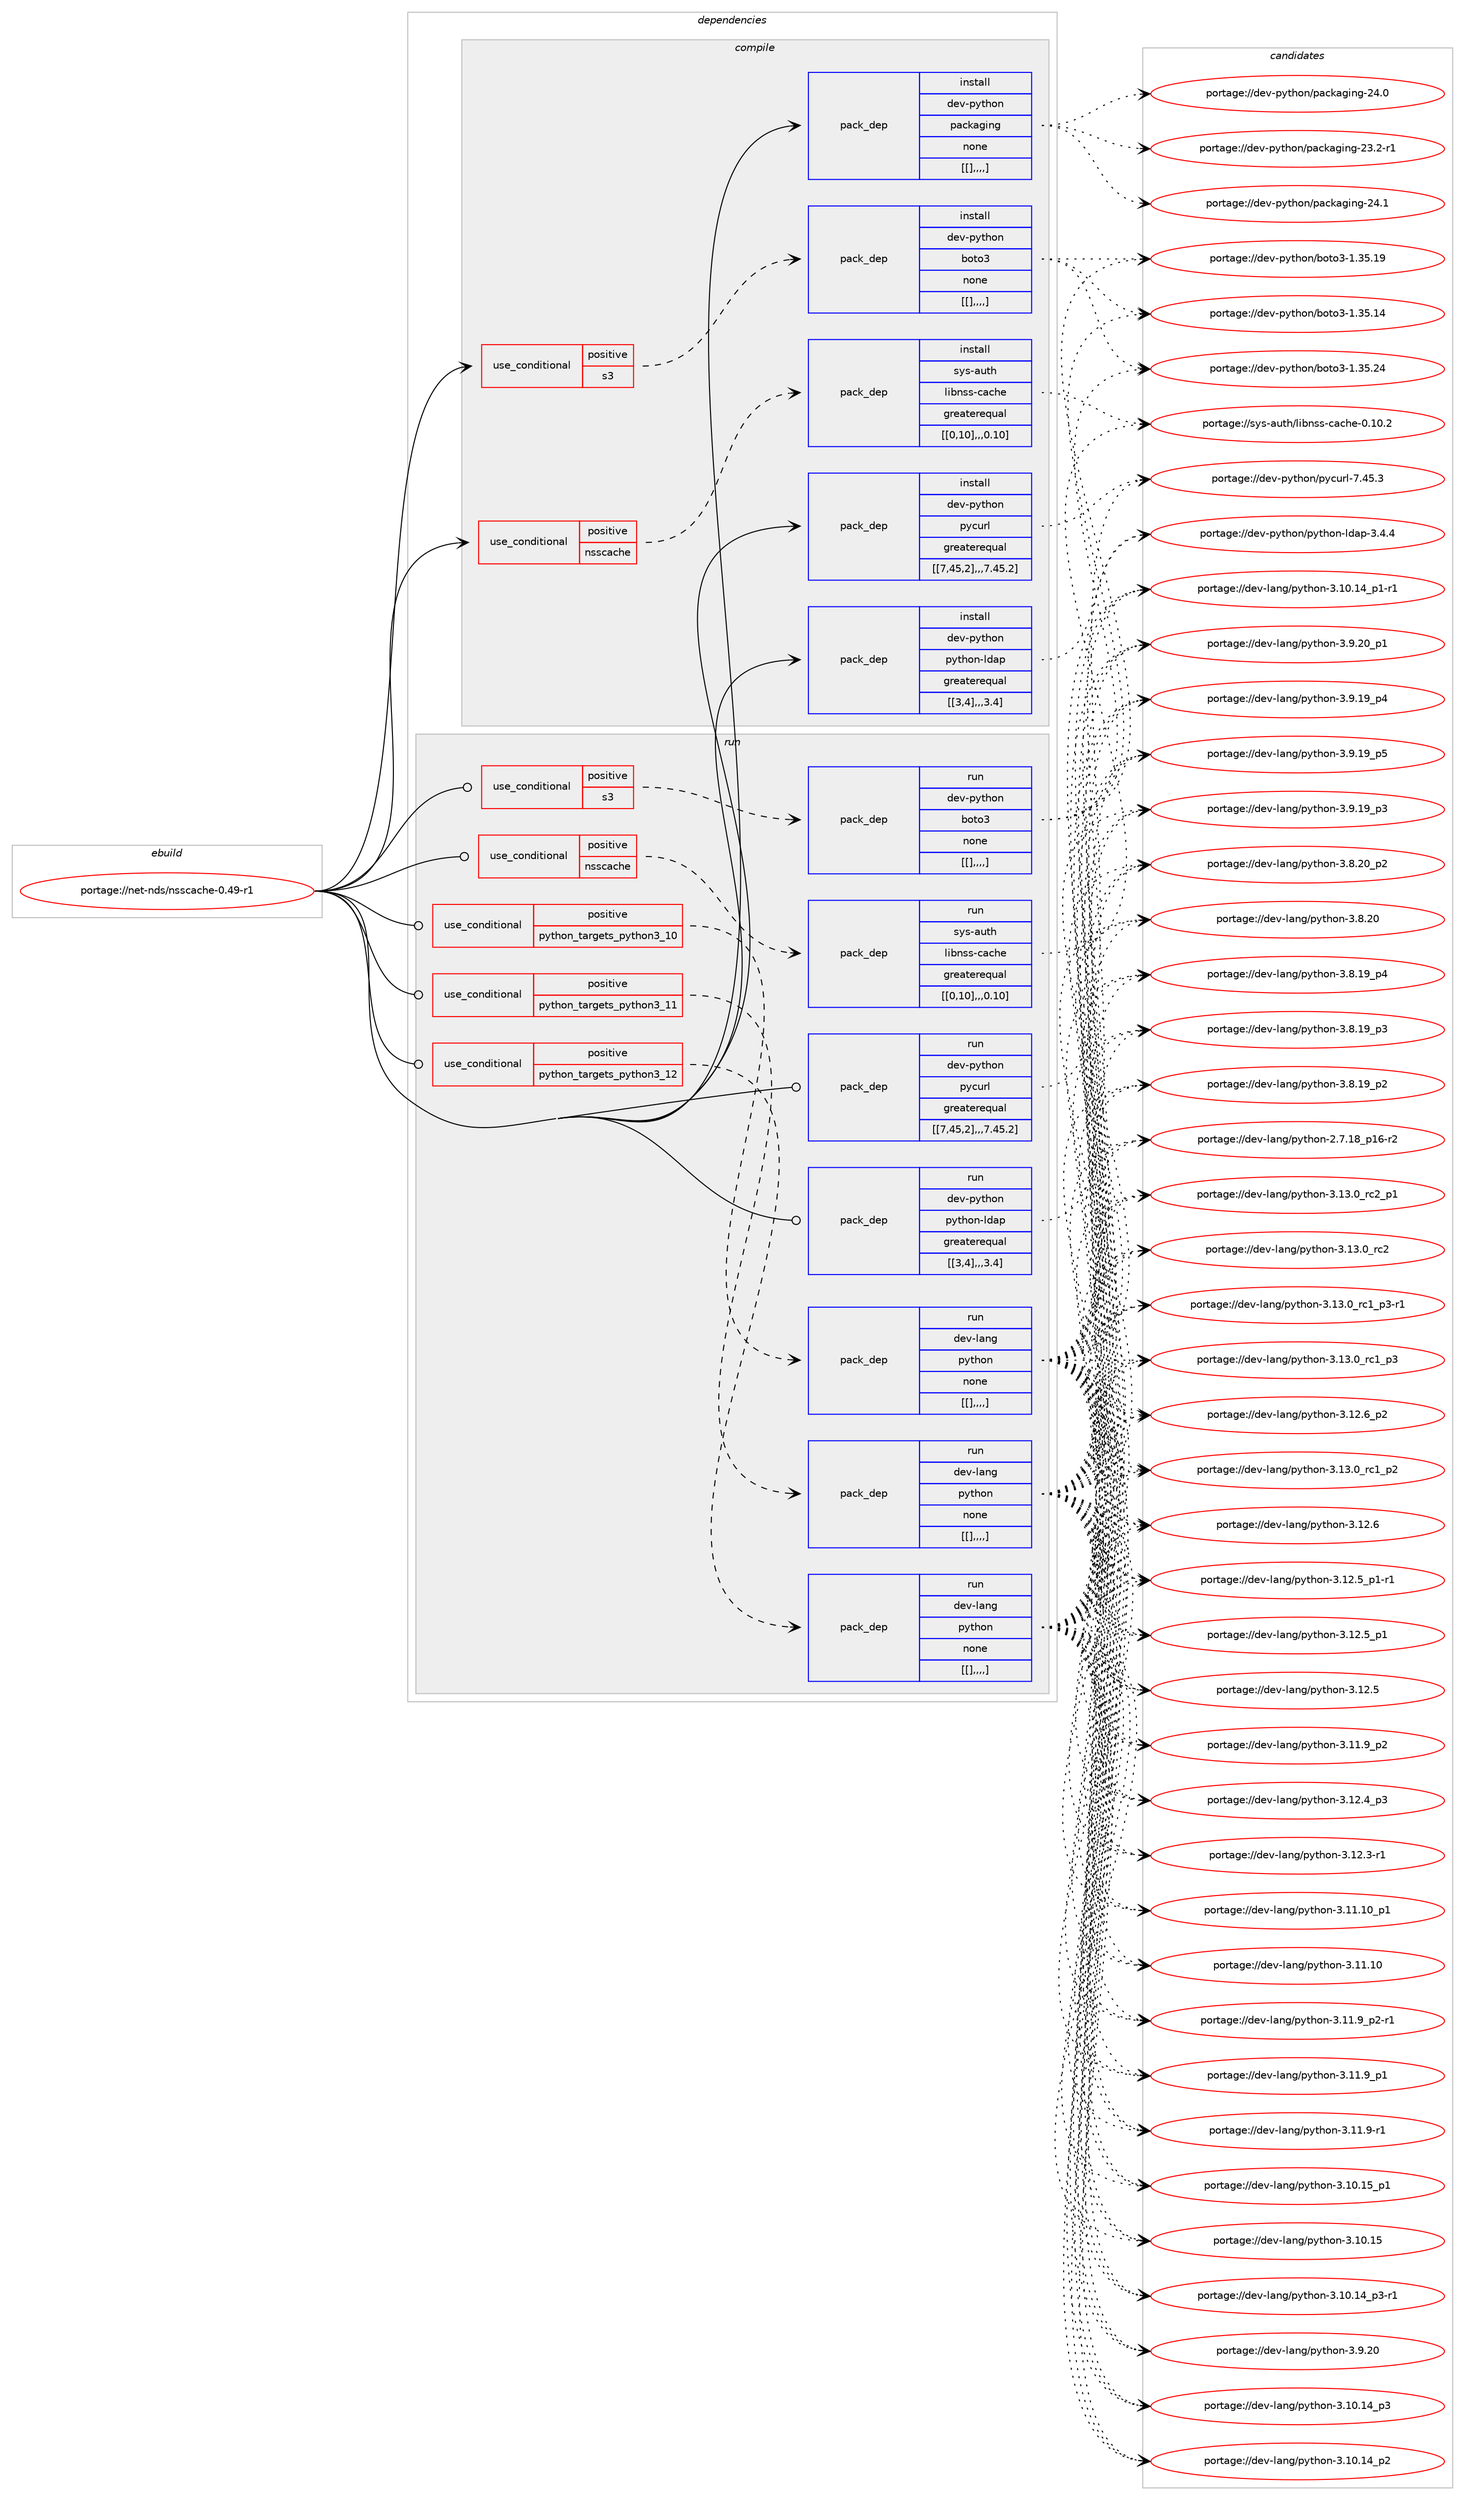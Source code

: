 digraph prolog {

# *************
# Graph options
# *************

newrank=true;
concentrate=true;
compound=true;
graph [rankdir=LR,fontname=Helvetica,fontsize=10,ranksep=1.5];#, ranksep=2.5, nodesep=0.2];
edge  [arrowhead=vee];
node  [fontname=Helvetica,fontsize=10];

# **********
# The ebuild
# **********

subgraph cluster_leftcol {
color=gray;
label=<<i>ebuild</i>>;
id [label="portage://net-nds/nsscache-0.49-r1", color=red, width=4, href="../net-nds/nsscache-0.49-r1.svg"];
}

# ****************
# The dependencies
# ****************

subgraph cluster_midcol {
color=gray;
label=<<i>dependencies</i>>;
subgraph cluster_compile {
fillcolor="#eeeeee";
style=filled;
label=<<i>compile</i>>;
subgraph cond103260 {
dependency388494 [label=<<TABLE BORDER="0" CELLBORDER="1" CELLSPACING="0" CELLPADDING="4"><TR><TD ROWSPAN="3" CELLPADDING="10">use_conditional</TD></TR><TR><TD>positive</TD></TR><TR><TD>nsscache</TD></TR></TABLE>>, shape=none, color=red];
subgraph pack282453 {
dependency388495 [label=<<TABLE BORDER="0" CELLBORDER="1" CELLSPACING="0" CELLPADDING="4" WIDTH="220"><TR><TD ROWSPAN="6" CELLPADDING="30">pack_dep</TD></TR><TR><TD WIDTH="110">install</TD></TR><TR><TD>sys-auth</TD></TR><TR><TD>libnss-cache</TD></TR><TR><TD>greaterequal</TD></TR><TR><TD>[[0,10],,,0.10]</TD></TR></TABLE>>, shape=none, color=blue];
}
dependency388494:e -> dependency388495:w [weight=20,style="dashed",arrowhead="vee"];
}
id:e -> dependency388494:w [weight=20,style="solid",arrowhead="vee"];
subgraph cond103261 {
dependency388496 [label=<<TABLE BORDER="0" CELLBORDER="1" CELLSPACING="0" CELLPADDING="4"><TR><TD ROWSPAN="3" CELLPADDING="10">use_conditional</TD></TR><TR><TD>positive</TD></TR><TR><TD>s3</TD></TR></TABLE>>, shape=none, color=red];
subgraph pack282454 {
dependency388497 [label=<<TABLE BORDER="0" CELLBORDER="1" CELLSPACING="0" CELLPADDING="4" WIDTH="220"><TR><TD ROWSPAN="6" CELLPADDING="30">pack_dep</TD></TR><TR><TD WIDTH="110">install</TD></TR><TR><TD>dev-python</TD></TR><TR><TD>boto3</TD></TR><TR><TD>none</TD></TR><TR><TD>[[],,,,]</TD></TR></TABLE>>, shape=none, color=blue];
}
dependency388496:e -> dependency388497:w [weight=20,style="dashed",arrowhead="vee"];
}
id:e -> dependency388496:w [weight=20,style="solid",arrowhead="vee"];
subgraph pack282455 {
dependency388498 [label=<<TABLE BORDER="0" CELLBORDER="1" CELLSPACING="0" CELLPADDING="4" WIDTH="220"><TR><TD ROWSPAN="6" CELLPADDING="30">pack_dep</TD></TR><TR><TD WIDTH="110">install</TD></TR><TR><TD>dev-python</TD></TR><TR><TD>packaging</TD></TR><TR><TD>none</TD></TR><TR><TD>[[],,,,]</TD></TR></TABLE>>, shape=none, color=blue];
}
id:e -> dependency388498:w [weight=20,style="solid",arrowhead="vee"];
subgraph pack282456 {
dependency388499 [label=<<TABLE BORDER="0" CELLBORDER="1" CELLSPACING="0" CELLPADDING="4" WIDTH="220"><TR><TD ROWSPAN="6" CELLPADDING="30">pack_dep</TD></TR><TR><TD WIDTH="110">install</TD></TR><TR><TD>dev-python</TD></TR><TR><TD>pycurl</TD></TR><TR><TD>greaterequal</TD></TR><TR><TD>[[7,45,2],,,7.45.2]</TD></TR></TABLE>>, shape=none, color=blue];
}
id:e -> dependency388499:w [weight=20,style="solid",arrowhead="vee"];
subgraph pack282457 {
dependency388500 [label=<<TABLE BORDER="0" CELLBORDER="1" CELLSPACING="0" CELLPADDING="4" WIDTH="220"><TR><TD ROWSPAN="6" CELLPADDING="30">pack_dep</TD></TR><TR><TD WIDTH="110">install</TD></TR><TR><TD>dev-python</TD></TR><TR><TD>python-ldap</TD></TR><TR><TD>greaterequal</TD></TR><TR><TD>[[3,4],,,3.4]</TD></TR></TABLE>>, shape=none, color=blue];
}
id:e -> dependency388500:w [weight=20,style="solid",arrowhead="vee"];
}
subgraph cluster_compileandrun {
fillcolor="#eeeeee";
style=filled;
label=<<i>compile and run</i>>;
}
subgraph cluster_run {
fillcolor="#eeeeee";
style=filled;
label=<<i>run</i>>;
subgraph cond103262 {
dependency388501 [label=<<TABLE BORDER="0" CELLBORDER="1" CELLSPACING="0" CELLPADDING="4"><TR><TD ROWSPAN="3" CELLPADDING="10">use_conditional</TD></TR><TR><TD>positive</TD></TR><TR><TD>nsscache</TD></TR></TABLE>>, shape=none, color=red];
subgraph pack282458 {
dependency388502 [label=<<TABLE BORDER="0" CELLBORDER="1" CELLSPACING="0" CELLPADDING="4" WIDTH="220"><TR><TD ROWSPAN="6" CELLPADDING="30">pack_dep</TD></TR><TR><TD WIDTH="110">run</TD></TR><TR><TD>sys-auth</TD></TR><TR><TD>libnss-cache</TD></TR><TR><TD>greaterequal</TD></TR><TR><TD>[[0,10],,,0.10]</TD></TR></TABLE>>, shape=none, color=blue];
}
dependency388501:e -> dependency388502:w [weight=20,style="dashed",arrowhead="vee"];
}
id:e -> dependency388501:w [weight=20,style="solid",arrowhead="odot"];
subgraph cond103263 {
dependency388503 [label=<<TABLE BORDER="0" CELLBORDER="1" CELLSPACING="0" CELLPADDING="4"><TR><TD ROWSPAN="3" CELLPADDING="10">use_conditional</TD></TR><TR><TD>positive</TD></TR><TR><TD>python_targets_python3_10</TD></TR></TABLE>>, shape=none, color=red];
subgraph pack282459 {
dependency388504 [label=<<TABLE BORDER="0" CELLBORDER="1" CELLSPACING="0" CELLPADDING="4" WIDTH="220"><TR><TD ROWSPAN="6" CELLPADDING="30">pack_dep</TD></TR><TR><TD WIDTH="110">run</TD></TR><TR><TD>dev-lang</TD></TR><TR><TD>python</TD></TR><TR><TD>none</TD></TR><TR><TD>[[],,,,]</TD></TR></TABLE>>, shape=none, color=blue];
}
dependency388503:e -> dependency388504:w [weight=20,style="dashed",arrowhead="vee"];
}
id:e -> dependency388503:w [weight=20,style="solid",arrowhead="odot"];
subgraph cond103264 {
dependency388505 [label=<<TABLE BORDER="0" CELLBORDER="1" CELLSPACING="0" CELLPADDING="4"><TR><TD ROWSPAN="3" CELLPADDING="10">use_conditional</TD></TR><TR><TD>positive</TD></TR><TR><TD>python_targets_python3_11</TD></TR></TABLE>>, shape=none, color=red];
subgraph pack282460 {
dependency388506 [label=<<TABLE BORDER="0" CELLBORDER="1" CELLSPACING="0" CELLPADDING="4" WIDTH="220"><TR><TD ROWSPAN="6" CELLPADDING="30">pack_dep</TD></TR><TR><TD WIDTH="110">run</TD></TR><TR><TD>dev-lang</TD></TR><TR><TD>python</TD></TR><TR><TD>none</TD></TR><TR><TD>[[],,,,]</TD></TR></TABLE>>, shape=none, color=blue];
}
dependency388505:e -> dependency388506:w [weight=20,style="dashed",arrowhead="vee"];
}
id:e -> dependency388505:w [weight=20,style="solid",arrowhead="odot"];
subgraph cond103265 {
dependency388507 [label=<<TABLE BORDER="0" CELLBORDER="1" CELLSPACING="0" CELLPADDING="4"><TR><TD ROWSPAN="3" CELLPADDING="10">use_conditional</TD></TR><TR><TD>positive</TD></TR><TR><TD>python_targets_python3_12</TD></TR></TABLE>>, shape=none, color=red];
subgraph pack282461 {
dependency388508 [label=<<TABLE BORDER="0" CELLBORDER="1" CELLSPACING="0" CELLPADDING="4" WIDTH="220"><TR><TD ROWSPAN="6" CELLPADDING="30">pack_dep</TD></TR><TR><TD WIDTH="110">run</TD></TR><TR><TD>dev-lang</TD></TR><TR><TD>python</TD></TR><TR><TD>none</TD></TR><TR><TD>[[],,,,]</TD></TR></TABLE>>, shape=none, color=blue];
}
dependency388507:e -> dependency388508:w [weight=20,style="dashed",arrowhead="vee"];
}
id:e -> dependency388507:w [weight=20,style="solid",arrowhead="odot"];
subgraph cond103266 {
dependency388509 [label=<<TABLE BORDER="0" CELLBORDER="1" CELLSPACING="0" CELLPADDING="4"><TR><TD ROWSPAN="3" CELLPADDING="10">use_conditional</TD></TR><TR><TD>positive</TD></TR><TR><TD>s3</TD></TR></TABLE>>, shape=none, color=red];
subgraph pack282462 {
dependency388510 [label=<<TABLE BORDER="0" CELLBORDER="1" CELLSPACING="0" CELLPADDING="4" WIDTH="220"><TR><TD ROWSPAN="6" CELLPADDING="30">pack_dep</TD></TR><TR><TD WIDTH="110">run</TD></TR><TR><TD>dev-python</TD></TR><TR><TD>boto3</TD></TR><TR><TD>none</TD></TR><TR><TD>[[],,,,]</TD></TR></TABLE>>, shape=none, color=blue];
}
dependency388509:e -> dependency388510:w [weight=20,style="dashed",arrowhead="vee"];
}
id:e -> dependency388509:w [weight=20,style="solid",arrowhead="odot"];
subgraph pack282463 {
dependency388511 [label=<<TABLE BORDER="0" CELLBORDER="1" CELLSPACING="0" CELLPADDING="4" WIDTH="220"><TR><TD ROWSPAN="6" CELLPADDING="30">pack_dep</TD></TR><TR><TD WIDTH="110">run</TD></TR><TR><TD>dev-python</TD></TR><TR><TD>pycurl</TD></TR><TR><TD>greaterequal</TD></TR><TR><TD>[[7,45,2],,,7.45.2]</TD></TR></TABLE>>, shape=none, color=blue];
}
id:e -> dependency388511:w [weight=20,style="solid",arrowhead="odot"];
subgraph pack282464 {
dependency388512 [label=<<TABLE BORDER="0" CELLBORDER="1" CELLSPACING="0" CELLPADDING="4" WIDTH="220"><TR><TD ROWSPAN="6" CELLPADDING="30">pack_dep</TD></TR><TR><TD WIDTH="110">run</TD></TR><TR><TD>dev-python</TD></TR><TR><TD>python-ldap</TD></TR><TR><TD>greaterequal</TD></TR><TR><TD>[[3,4],,,3.4]</TD></TR></TABLE>>, shape=none, color=blue];
}
id:e -> dependency388512:w [weight=20,style="solid",arrowhead="odot"];
}
}

# **************
# The candidates
# **************

subgraph cluster_choices {
rank=same;
color=gray;
label=<<i>candidates</i>>;

subgraph choice282453 {
color=black;
nodesep=1;
choice115121115459711711610447108105981101151154599979910410145484649484650 [label="portage://sys-auth/libnss-cache-0.10.2", color=red, width=4,href="../sys-auth/libnss-cache-0.10.2.svg"];
dependency388495:e -> choice115121115459711711610447108105981101151154599979910410145484649484650:w [style=dotted,weight="100"];
}
subgraph choice282454 {
color=black;
nodesep=1;
choice100101118451121211161041111104798111116111514549465153465052 [label="portage://dev-python/boto3-1.35.24", color=red, width=4,href="../dev-python/boto3-1.35.24.svg"];
choice100101118451121211161041111104798111116111514549465153464957 [label="portage://dev-python/boto3-1.35.19", color=red, width=4,href="../dev-python/boto3-1.35.19.svg"];
choice100101118451121211161041111104798111116111514549465153464952 [label="portage://dev-python/boto3-1.35.14", color=red, width=4,href="../dev-python/boto3-1.35.14.svg"];
dependency388497:e -> choice100101118451121211161041111104798111116111514549465153465052:w [style=dotted,weight="100"];
dependency388497:e -> choice100101118451121211161041111104798111116111514549465153464957:w [style=dotted,weight="100"];
dependency388497:e -> choice100101118451121211161041111104798111116111514549465153464952:w [style=dotted,weight="100"];
}
subgraph choice282455 {
color=black;
nodesep=1;
choice10010111845112121116104111110471129799107971031051101034550524649 [label="portage://dev-python/packaging-24.1", color=red, width=4,href="../dev-python/packaging-24.1.svg"];
choice10010111845112121116104111110471129799107971031051101034550524648 [label="portage://dev-python/packaging-24.0", color=red, width=4,href="../dev-python/packaging-24.0.svg"];
choice100101118451121211161041111104711297991079710310511010345505146504511449 [label="portage://dev-python/packaging-23.2-r1", color=red, width=4,href="../dev-python/packaging-23.2-r1.svg"];
dependency388498:e -> choice10010111845112121116104111110471129799107971031051101034550524649:w [style=dotted,weight="100"];
dependency388498:e -> choice10010111845112121116104111110471129799107971031051101034550524648:w [style=dotted,weight="100"];
dependency388498:e -> choice100101118451121211161041111104711297991079710310511010345505146504511449:w [style=dotted,weight="100"];
}
subgraph choice282456 {
color=black;
nodesep=1;
choice10010111845112121116104111110471121219911711410845554652534651 [label="portage://dev-python/pycurl-7.45.3", color=red, width=4,href="../dev-python/pycurl-7.45.3.svg"];
dependency388499:e -> choice10010111845112121116104111110471121219911711410845554652534651:w [style=dotted,weight="100"];
}
subgraph choice282457 {
color=black;
nodesep=1;
choice10010111845112121116104111110471121211161041111104510810097112455146524652 [label="portage://dev-python/python-ldap-3.4.4", color=red, width=4,href="../dev-python/python-ldap-3.4.4.svg"];
dependency388500:e -> choice10010111845112121116104111110471121211161041111104510810097112455146524652:w [style=dotted,weight="100"];
}
subgraph choice282458 {
color=black;
nodesep=1;
choice115121115459711711610447108105981101151154599979910410145484649484650 [label="portage://sys-auth/libnss-cache-0.10.2", color=red, width=4,href="../sys-auth/libnss-cache-0.10.2.svg"];
dependency388502:e -> choice115121115459711711610447108105981101151154599979910410145484649484650:w [style=dotted,weight="100"];
}
subgraph choice282459 {
color=black;
nodesep=1;
choice100101118451089711010347112121116104111110455146495146489511499509511249 [label="portage://dev-lang/python-3.13.0_rc2_p1", color=red, width=4,href="../dev-lang/python-3.13.0_rc2_p1.svg"];
choice10010111845108971101034711212111610411111045514649514648951149950 [label="portage://dev-lang/python-3.13.0_rc2", color=red, width=4,href="../dev-lang/python-3.13.0_rc2.svg"];
choice1001011184510897110103471121211161041111104551464951464895114994995112514511449 [label="portage://dev-lang/python-3.13.0_rc1_p3-r1", color=red, width=4,href="../dev-lang/python-3.13.0_rc1_p3-r1.svg"];
choice100101118451089711010347112121116104111110455146495146489511499499511251 [label="portage://dev-lang/python-3.13.0_rc1_p3", color=red, width=4,href="../dev-lang/python-3.13.0_rc1_p3.svg"];
choice100101118451089711010347112121116104111110455146495146489511499499511250 [label="portage://dev-lang/python-3.13.0_rc1_p2", color=red, width=4,href="../dev-lang/python-3.13.0_rc1_p2.svg"];
choice100101118451089711010347112121116104111110455146495046549511250 [label="portage://dev-lang/python-3.12.6_p2", color=red, width=4,href="../dev-lang/python-3.12.6_p2.svg"];
choice10010111845108971101034711212111610411111045514649504654 [label="portage://dev-lang/python-3.12.6", color=red, width=4,href="../dev-lang/python-3.12.6.svg"];
choice1001011184510897110103471121211161041111104551464950465395112494511449 [label="portage://dev-lang/python-3.12.5_p1-r1", color=red, width=4,href="../dev-lang/python-3.12.5_p1-r1.svg"];
choice100101118451089711010347112121116104111110455146495046539511249 [label="portage://dev-lang/python-3.12.5_p1", color=red, width=4,href="../dev-lang/python-3.12.5_p1.svg"];
choice10010111845108971101034711212111610411111045514649504653 [label="portage://dev-lang/python-3.12.5", color=red, width=4,href="../dev-lang/python-3.12.5.svg"];
choice100101118451089711010347112121116104111110455146495046529511251 [label="portage://dev-lang/python-3.12.4_p3", color=red, width=4,href="../dev-lang/python-3.12.4_p3.svg"];
choice100101118451089711010347112121116104111110455146495046514511449 [label="portage://dev-lang/python-3.12.3-r1", color=red, width=4,href="../dev-lang/python-3.12.3-r1.svg"];
choice10010111845108971101034711212111610411111045514649494649489511249 [label="portage://dev-lang/python-3.11.10_p1", color=red, width=4,href="../dev-lang/python-3.11.10_p1.svg"];
choice1001011184510897110103471121211161041111104551464949464948 [label="portage://dev-lang/python-3.11.10", color=red, width=4,href="../dev-lang/python-3.11.10.svg"];
choice1001011184510897110103471121211161041111104551464949465795112504511449 [label="portage://dev-lang/python-3.11.9_p2-r1", color=red, width=4,href="../dev-lang/python-3.11.9_p2-r1.svg"];
choice100101118451089711010347112121116104111110455146494946579511250 [label="portage://dev-lang/python-3.11.9_p2", color=red, width=4,href="../dev-lang/python-3.11.9_p2.svg"];
choice100101118451089711010347112121116104111110455146494946579511249 [label="portage://dev-lang/python-3.11.9_p1", color=red, width=4,href="../dev-lang/python-3.11.9_p1.svg"];
choice100101118451089711010347112121116104111110455146494946574511449 [label="portage://dev-lang/python-3.11.9-r1", color=red, width=4,href="../dev-lang/python-3.11.9-r1.svg"];
choice10010111845108971101034711212111610411111045514649484649539511249 [label="portage://dev-lang/python-3.10.15_p1", color=red, width=4,href="../dev-lang/python-3.10.15_p1.svg"];
choice1001011184510897110103471121211161041111104551464948464953 [label="portage://dev-lang/python-3.10.15", color=red, width=4,href="../dev-lang/python-3.10.15.svg"];
choice100101118451089711010347112121116104111110455146494846495295112514511449 [label="portage://dev-lang/python-3.10.14_p3-r1", color=red, width=4,href="../dev-lang/python-3.10.14_p3-r1.svg"];
choice10010111845108971101034711212111610411111045514649484649529511251 [label="portage://dev-lang/python-3.10.14_p3", color=red, width=4,href="../dev-lang/python-3.10.14_p3.svg"];
choice10010111845108971101034711212111610411111045514649484649529511250 [label="portage://dev-lang/python-3.10.14_p2", color=red, width=4,href="../dev-lang/python-3.10.14_p2.svg"];
choice100101118451089711010347112121116104111110455146494846495295112494511449 [label="portage://dev-lang/python-3.10.14_p1-r1", color=red, width=4,href="../dev-lang/python-3.10.14_p1-r1.svg"];
choice100101118451089711010347112121116104111110455146574650489511249 [label="portage://dev-lang/python-3.9.20_p1", color=red, width=4,href="../dev-lang/python-3.9.20_p1.svg"];
choice10010111845108971101034711212111610411111045514657465048 [label="portage://dev-lang/python-3.9.20", color=red, width=4,href="../dev-lang/python-3.9.20.svg"];
choice100101118451089711010347112121116104111110455146574649579511253 [label="portage://dev-lang/python-3.9.19_p5", color=red, width=4,href="../dev-lang/python-3.9.19_p5.svg"];
choice100101118451089711010347112121116104111110455146574649579511252 [label="portage://dev-lang/python-3.9.19_p4", color=red, width=4,href="../dev-lang/python-3.9.19_p4.svg"];
choice100101118451089711010347112121116104111110455146574649579511251 [label="portage://dev-lang/python-3.9.19_p3", color=red, width=4,href="../dev-lang/python-3.9.19_p3.svg"];
choice100101118451089711010347112121116104111110455146564650489511250 [label="portage://dev-lang/python-3.8.20_p2", color=red, width=4,href="../dev-lang/python-3.8.20_p2.svg"];
choice10010111845108971101034711212111610411111045514656465048 [label="portage://dev-lang/python-3.8.20", color=red, width=4,href="../dev-lang/python-3.8.20.svg"];
choice100101118451089711010347112121116104111110455146564649579511252 [label="portage://dev-lang/python-3.8.19_p4", color=red, width=4,href="../dev-lang/python-3.8.19_p4.svg"];
choice100101118451089711010347112121116104111110455146564649579511251 [label="portage://dev-lang/python-3.8.19_p3", color=red, width=4,href="../dev-lang/python-3.8.19_p3.svg"];
choice100101118451089711010347112121116104111110455146564649579511250 [label="portage://dev-lang/python-3.8.19_p2", color=red, width=4,href="../dev-lang/python-3.8.19_p2.svg"];
choice100101118451089711010347112121116104111110455046554649569511249544511450 [label="portage://dev-lang/python-2.7.18_p16-r2", color=red, width=4,href="../dev-lang/python-2.7.18_p16-r2.svg"];
dependency388504:e -> choice100101118451089711010347112121116104111110455146495146489511499509511249:w [style=dotted,weight="100"];
dependency388504:e -> choice10010111845108971101034711212111610411111045514649514648951149950:w [style=dotted,weight="100"];
dependency388504:e -> choice1001011184510897110103471121211161041111104551464951464895114994995112514511449:w [style=dotted,weight="100"];
dependency388504:e -> choice100101118451089711010347112121116104111110455146495146489511499499511251:w [style=dotted,weight="100"];
dependency388504:e -> choice100101118451089711010347112121116104111110455146495146489511499499511250:w [style=dotted,weight="100"];
dependency388504:e -> choice100101118451089711010347112121116104111110455146495046549511250:w [style=dotted,weight="100"];
dependency388504:e -> choice10010111845108971101034711212111610411111045514649504654:w [style=dotted,weight="100"];
dependency388504:e -> choice1001011184510897110103471121211161041111104551464950465395112494511449:w [style=dotted,weight="100"];
dependency388504:e -> choice100101118451089711010347112121116104111110455146495046539511249:w [style=dotted,weight="100"];
dependency388504:e -> choice10010111845108971101034711212111610411111045514649504653:w [style=dotted,weight="100"];
dependency388504:e -> choice100101118451089711010347112121116104111110455146495046529511251:w [style=dotted,weight="100"];
dependency388504:e -> choice100101118451089711010347112121116104111110455146495046514511449:w [style=dotted,weight="100"];
dependency388504:e -> choice10010111845108971101034711212111610411111045514649494649489511249:w [style=dotted,weight="100"];
dependency388504:e -> choice1001011184510897110103471121211161041111104551464949464948:w [style=dotted,weight="100"];
dependency388504:e -> choice1001011184510897110103471121211161041111104551464949465795112504511449:w [style=dotted,weight="100"];
dependency388504:e -> choice100101118451089711010347112121116104111110455146494946579511250:w [style=dotted,weight="100"];
dependency388504:e -> choice100101118451089711010347112121116104111110455146494946579511249:w [style=dotted,weight="100"];
dependency388504:e -> choice100101118451089711010347112121116104111110455146494946574511449:w [style=dotted,weight="100"];
dependency388504:e -> choice10010111845108971101034711212111610411111045514649484649539511249:w [style=dotted,weight="100"];
dependency388504:e -> choice1001011184510897110103471121211161041111104551464948464953:w [style=dotted,weight="100"];
dependency388504:e -> choice100101118451089711010347112121116104111110455146494846495295112514511449:w [style=dotted,weight="100"];
dependency388504:e -> choice10010111845108971101034711212111610411111045514649484649529511251:w [style=dotted,weight="100"];
dependency388504:e -> choice10010111845108971101034711212111610411111045514649484649529511250:w [style=dotted,weight="100"];
dependency388504:e -> choice100101118451089711010347112121116104111110455146494846495295112494511449:w [style=dotted,weight="100"];
dependency388504:e -> choice100101118451089711010347112121116104111110455146574650489511249:w [style=dotted,weight="100"];
dependency388504:e -> choice10010111845108971101034711212111610411111045514657465048:w [style=dotted,weight="100"];
dependency388504:e -> choice100101118451089711010347112121116104111110455146574649579511253:w [style=dotted,weight="100"];
dependency388504:e -> choice100101118451089711010347112121116104111110455146574649579511252:w [style=dotted,weight="100"];
dependency388504:e -> choice100101118451089711010347112121116104111110455146574649579511251:w [style=dotted,weight="100"];
dependency388504:e -> choice100101118451089711010347112121116104111110455146564650489511250:w [style=dotted,weight="100"];
dependency388504:e -> choice10010111845108971101034711212111610411111045514656465048:w [style=dotted,weight="100"];
dependency388504:e -> choice100101118451089711010347112121116104111110455146564649579511252:w [style=dotted,weight="100"];
dependency388504:e -> choice100101118451089711010347112121116104111110455146564649579511251:w [style=dotted,weight="100"];
dependency388504:e -> choice100101118451089711010347112121116104111110455146564649579511250:w [style=dotted,weight="100"];
dependency388504:e -> choice100101118451089711010347112121116104111110455046554649569511249544511450:w [style=dotted,weight="100"];
}
subgraph choice282460 {
color=black;
nodesep=1;
choice100101118451089711010347112121116104111110455146495146489511499509511249 [label="portage://dev-lang/python-3.13.0_rc2_p1", color=red, width=4,href="../dev-lang/python-3.13.0_rc2_p1.svg"];
choice10010111845108971101034711212111610411111045514649514648951149950 [label="portage://dev-lang/python-3.13.0_rc2", color=red, width=4,href="../dev-lang/python-3.13.0_rc2.svg"];
choice1001011184510897110103471121211161041111104551464951464895114994995112514511449 [label="portage://dev-lang/python-3.13.0_rc1_p3-r1", color=red, width=4,href="../dev-lang/python-3.13.0_rc1_p3-r1.svg"];
choice100101118451089711010347112121116104111110455146495146489511499499511251 [label="portage://dev-lang/python-3.13.0_rc1_p3", color=red, width=4,href="../dev-lang/python-3.13.0_rc1_p3.svg"];
choice100101118451089711010347112121116104111110455146495146489511499499511250 [label="portage://dev-lang/python-3.13.0_rc1_p2", color=red, width=4,href="../dev-lang/python-3.13.0_rc1_p2.svg"];
choice100101118451089711010347112121116104111110455146495046549511250 [label="portage://dev-lang/python-3.12.6_p2", color=red, width=4,href="../dev-lang/python-3.12.6_p2.svg"];
choice10010111845108971101034711212111610411111045514649504654 [label="portage://dev-lang/python-3.12.6", color=red, width=4,href="../dev-lang/python-3.12.6.svg"];
choice1001011184510897110103471121211161041111104551464950465395112494511449 [label="portage://dev-lang/python-3.12.5_p1-r1", color=red, width=4,href="../dev-lang/python-3.12.5_p1-r1.svg"];
choice100101118451089711010347112121116104111110455146495046539511249 [label="portage://dev-lang/python-3.12.5_p1", color=red, width=4,href="../dev-lang/python-3.12.5_p1.svg"];
choice10010111845108971101034711212111610411111045514649504653 [label="portage://dev-lang/python-3.12.5", color=red, width=4,href="../dev-lang/python-3.12.5.svg"];
choice100101118451089711010347112121116104111110455146495046529511251 [label="portage://dev-lang/python-3.12.4_p3", color=red, width=4,href="../dev-lang/python-3.12.4_p3.svg"];
choice100101118451089711010347112121116104111110455146495046514511449 [label="portage://dev-lang/python-3.12.3-r1", color=red, width=4,href="../dev-lang/python-3.12.3-r1.svg"];
choice10010111845108971101034711212111610411111045514649494649489511249 [label="portage://dev-lang/python-3.11.10_p1", color=red, width=4,href="../dev-lang/python-3.11.10_p1.svg"];
choice1001011184510897110103471121211161041111104551464949464948 [label="portage://dev-lang/python-3.11.10", color=red, width=4,href="../dev-lang/python-3.11.10.svg"];
choice1001011184510897110103471121211161041111104551464949465795112504511449 [label="portage://dev-lang/python-3.11.9_p2-r1", color=red, width=4,href="../dev-lang/python-3.11.9_p2-r1.svg"];
choice100101118451089711010347112121116104111110455146494946579511250 [label="portage://dev-lang/python-3.11.9_p2", color=red, width=4,href="../dev-lang/python-3.11.9_p2.svg"];
choice100101118451089711010347112121116104111110455146494946579511249 [label="portage://dev-lang/python-3.11.9_p1", color=red, width=4,href="../dev-lang/python-3.11.9_p1.svg"];
choice100101118451089711010347112121116104111110455146494946574511449 [label="portage://dev-lang/python-3.11.9-r1", color=red, width=4,href="../dev-lang/python-3.11.9-r1.svg"];
choice10010111845108971101034711212111610411111045514649484649539511249 [label="portage://dev-lang/python-3.10.15_p1", color=red, width=4,href="../dev-lang/python-3.10.15_p1.svg"];
choice1001011184510897110103471121211161041111104551464948464953 [label="portage://dev-lang/python-3.10.15", color=red, width=4,href="../dev-lang/python-3.10.15.svg"];
choice100101118451089711010347112121116104111110455146494846495295112514511449 [label="portage://dev-lang/python-3.10.14_p3-r1", color=red, width=4,href="../dev-lang/python-3.10.14_p3-r1.svg"];
choice10010111845108971101034711212111610411111045514649484649529511251 [label="portage://dev-lang/python-3.10.14_p3", color=red, width=4,href="../dev-lang/python-3.10.14_p3.svg"];
choice10010111845108971101034711212111610411111045514649484649529511250 [label="portage://dev-lang/python-3.10.14_p2", color=red, width=4,href="../dev-lang/python-3.10.14_p2.svg"];
choice100101118451089711010347112121116104111110455146494846495295112494511449 [label="portage://dev-lang/python-3.10.14_p1-r1", color=red, width=4,href="../dev-lang/python-3.10.14_p1-r1.svg"];
choice100101118451089711010347112121116104111110455146574650489511249 [label="portage://dev-lang/python-3.9.20_p1", color=red, width=4,href="../dev-lang/python-3.9.20_p1.svg"];
choice10010111845108971101034711212111610411111045514657465048 [label="portage://dev-lang/python-3.9.20", color=red, width=4,href="../dev-lang/python-3.9.20.svg"];
choice100101118451089711010347112121116104111110455146574649579511253 [label="portage://dev-lang/python-3.9.19_p5", color=red, width=4,href="../dev-lang/python-3.9.19_p5.svg"];
choice100101118451089711010347112121116104111110455146574649579511252 [label="portage://dev-lang/python-3.9.19_p4", color=red, width=4,href="../dev-lang/python-3.9.19_p4.svg"];
choice100101118451089711010347112121116104111110455146574649579511251 [label="portage://dev-lang/python-3.9.19_p3", color=red, width=4,href="../dev-lang/python-3.9.19_p3.svg"];
choice100101118451089711010347112121116104111110455146564650489511250 [label="portage://dev-lang/python-3.8.20_p2", color=red, width=4,href="../dev-lang/python-3.8.20_p2.svg"];
choice10010111845108971101034711212111610411111045514656465048 [label="portage://dev-lang/python-3.8.20", color=red, width=4,href="../dev-lang/python-3.8.20.svg"];
choice100101118451089711010347112121116104111110455146564649579511252 [label="portage://dev-lang/python-3.8.19_p4", color=red, width=4,href="../dev-lang/python-3.8.19_p4.svg"];
choice100101118451089711010347112121116104111110455146564649579511251 [label="portage://dev-lang/python-3.8.19_p3", color=red, width=4,href="../dev-lang/python-3.8.19_p3.svg"];
choice100101118451089711010347112121116104111110455146564649579511250 [label="portage://dev-lang/python-3.8.19_p2", color=red, width=4,href="../dev-lang/python-3.8.19_p2.svg"];
choice100101118451089711010347112121116104111110455046554649569511249544511450 [label="portage://dev-lang/python-2.7.18_p16-r2", color=red, width=4,href="../dev-lang/python-2.7.18_p16-r2.svg"];
dependency388506:e -> choice100101118451089711010347112121116104111110455146495146489511499509511249:w [style=dotted,weight="100"];
dependency388506:e -> choice10010111845108971101034711212111610411111045514649514648951149950:w [style=dotted,weight="100"];
dependency388506:e -> choice1001011184510897110103471121211161041111104551464951464895114994995112514511449:w [style=dotted,weight="100"];
dependency388506:e -> choice100101118451089711010347112121116104111110455146495146489511499499511251:w [style=dotted,weight="100"];
dependency388506:e -> choice100101118451089711010347112121116104111110455146495146489511499499511250:w [style=dotted,weight="100"];
dependency388506:e -> choice100101118451089711010347112121116104111110455146495046549511250:w [style=dotted,weight="100"];
dependency388506:e -> choice10010111845108971101034711212111610411111045514649504654:w [style=dotted,weight="100"];
dependency388506:e -> choice1001011184510897110103471121211161041111104551464950465395112494511449:w [style=dotted,weight="100"];
dependency388506:e -> choice100101118451089711010347112121116104111110455146495046539511249:w [style=dotted,weight="100"];
dependency388506:e -> choice10010111845108971101034711212111610411111045514649504653:w [style=dotted,weight="100"];
dependency388506:e -> choice100101118451089711010347112121116104111110455146495046529511251:w [style=dotted,weight="100"];
dependency388506:e -> choice100101118451089711010347112121116104111110455146495046514511449:w [style=dotted,weight="100"];
dependency388506:e -> choice10010111845108971101034711212111610411111045514649494649489511249:w [style=dotted,weight="100"];
dependency388506:e -> choice1001011184510897110103471121211161041111104551464949464948:w [style=dotted,weight="100"];
dependency388506:e -> choice1001011184510897110103471121211161041111104551464949465795112504511449:w [style=dotted,weight="100"];
dependency388506:e -> choice100101118451089711010347112121116104111110455146494946579511250:w [style=dotted,weight="100"];
dependency388506:e -> choice100101118451089711010347112121116104111110455146494946579511249:w [style=dotted,weight="100"];
dependency388506:e -> choice100101118451089711010347112121116104111110455146494946574511449:w [style=dotted,weight="100"];
dependency388506:e -> choice10010111845108971101034711212111610411111045514649484649539511249:w [style=dotted,weight="100"];
dependency388506:e -> choice1001011184510897110103471121211161041111104551464948464953:w [style=dotted,weight="100"];
dependency388506:e -> choice100101118451089711010347112121116104111110455146494846495295112514511449:w [style=dotted,weight="100"];
dependency388506:e -> choice10010111845108971101034711212111610411111045514649484649529511251:w [style=dotted,weight="100"];
dependency388506:e -> choice10010111845108971101034711212111610411111045514649484649529511250:w [style=dotted,weight="100"];
dependency388506:e -> choice100101118451089711010347112121116104111110455146494846495295112494511449:w [style=dotted,weight="100"];
dependency388506:e -> choice100101118451089711010347112121116104111110455146574650489511249:w [style=dotted,weight="100"];
dependency388506:e -> choice10010111845108971101034711212111610411111045514657465048:w [style=dotted,weight="100"];
dependency388506:e -> choice100101118451089711010347112121116104111110455146574649579511253:w [style=dotted,weight="100"];
dependency388506:e -> choice100101118451089711010347112121116104111110455146574649579511252:w [style=dotted,weight="100"];
dependency388506:e -> choice100101118451089711010347112121116104111110455146574649579511251:w [style=dotted,weight="100"];
dependency388506:e -> choice100101118451089711010347112121116104111110455146564650489511250:w [style=dotted,weight="100"];
dependency388506:e -> choice10010111845108971101034711212111610411111045514656465048:w [style=dotted,weight="100"];
dependency388506:e -> choice100101118451089711010347112121116104111110455146564649579511252:w [style=dotted,weight="100"];
dependency388506:e -> choice100101118451089711010347112121116104111110455146564649579511251:w [style=dotted,weight="100"];
dependency388506:e -> choice100101118451089711010347112121116104111110455146564649579511250:w [style=dotted,weight="100"];
dependency388506:e -> choice100101118451089711010347112121116104111110455046554649569511249544511450:w [style=dotted,weight="100"];
}
subgraph choice282461 {
color=black;
nodesep=1;
choice100101118451089711010347112121116104111110455146495146489511499509511249 [label="portage://dev-lang/python-3.13.0_rc2_p1", color=red, width=4,href="../dev-lang/python-3.13.0_rc2_p1.svg"];
choice10010111845108971101034711212111610411111045514649514648951149950 [label="portage://dev-lang/python-3.13.0_rc2", color=red, width=4,href="../dev-lang/python-3.13.0_rc2.svg"];
choice1001011184510897110103471121211161041111104551464951464895114994995112514511449 [label="portage://dev-lang/python-3.13.0_rc1_p3-r1", color=red, width=4,href="../dev-lang/python-3.13.0_rc1_p3-r1.svg"];
choice100101118451089711010347112121116104111110455146495146489511499499511251 [label="portage://dev-lang/python-3.13.0_rc1_p3", color=red, width=4,href="../dev-lang/python-3.13.0_rc1_p3.svg"];
choice100101118451089711010347112121116104111110455146495146489511499499511250 [label="portage://dev-lang/python-3.13.0_rc1_p2", color=red, width=4,href="../dev-lang/python-3.13.0_rc1_p2.svg"];
choice100101118451089711010347112121116104111110455146495046549511250 [label="portage://dev-lang/python-3.12.6_p2", color=red, width=4,href="../dev-lang/python-3.12.6_p2.svg"];
choice10010111845108971101034711212111610411111045514649504654 [label="portage://dev-lang/python-3.12.6", color=red, width=4,href="../dev-lang/python-3.12.6.svg"];
choice1001011184510897110103471121211161041111104551464950465395112494511449 [label="portage://dev-lang/python-3.12.5_p1-r1", color=red, width=4,href="../dev-lang/python-3.12.5_p1-r1.svg"];
choice100101118451089711010347112121116104111110455146495046539511249 [label="portage://dev-lang/python-3.12.5_p1", color=red, width=4,href="../dev-lang/python-3.12.5_p1.svg"];
choice10010111845108971101034711212111610411111045514649504653 [label="portage://dev-lang/python-3.12.5", color=red, width=4,href="../dev-lang/python-3.12.5.svg"];
choice100101118451089711010347112121116104111110455146495046529511251 [label="portage://dev-lang/python-3.12.4_p3", color=red, width=4,href="../dev-lang/python-3.12.4_p3.svg"];
choice100101118451089711010347112121116104111110455146495046514511449 [label="portage://dev-lang/python-3.12.3-r1", color=red, width=4,href="../dev-lang/python-3.12.3-r1.svg"];
choice10010111845108971101034711212111610411111045514649494649489511249 [label="portage://dev-lang/python-3.11.10_p1", color=red, width=4,href="../dev-lang/python-3.11.10_p1.svg"];
choice1001011184510897110103471121211161041111104551464949464948 [label="portage://dev-lang/python-3.11.10", color=red, width=4,href="../dev-lang/python-3.11.10.svg"];
choice1001011184510897110103471121211161041111104551464949465795112504511449 [label="portage://dev-lang/python-3.11.9_p2-r1", color=red, width=4,href="../dev-lang/python-3.11.9_p2-r1.svg"];
choice100101118451089711010347112121116104111110455146494946579511250 [label="portage://dev-lang/python-3.11.9_p2", color=red, width=4,href="../dev-lang/python-3.11.9_p2.svg"];
choice100101118451089711010347112121116104111110455146494946579511249 [label="portage://dev-lang/python-3.11.9_p1", color=red, width=4,href="../dev-lang/python-3.11.9_p1.svg"];
choice100101118451089711010347112121116104111110455146494946574511449 [label="portage://dev-lang/python-3.11.9-r1", color=red, width=4,href="../dev-lang/python-3.11.9-r1.svg"];
choice10010111845108971101034711212111610411111045514649484649539511249 [label="portage://dev-lang/python-3.10.15_p1", color=red, width=4,href="../dev-lang/python-3.10.15_p1.svg"];
choice1001011184510897110103471121211161041111104551464948464953 [label="portage://dev-lang/python-3.10.15", color=red, width=4,href="../dev-lang/python-3.10.15.svg"];
choice100101118451089711010347112121116104111110455146494846495295112514511449 [label="portage://dev-lang/python-3.10.14_p3-r1", color=red, width=4,href="../dev-lang/python-3.10.14_p3-r1.svg"];
choice10010111845108971101034711212111610411111045514649484649529511251 [label="portage://dev-lang/python-3.10.14_p3", color=red, width=4,href="../dev-lang/python-3.10.14_p3.svg"];
choice10010111845108971101034711212111610411111045514649484649529511250 [label="portage://dev-lang/python-3.10.14_p2", color=red, width=4,href="../dev-lang/python-3.10.14_p2.svg"];
choice100101118451089711010347112121116104111110455146494846495295112494511449 [label="portage://dev-lang/python-3.10.14_p1-r1", color=red, width=4,href="../dev-lang/python-3.10.14_p1-r1.svg"];
choice100101118451089711010347112121116104111110455146574650489511249 [label="portage://dev-lang/python-3.9.20_p1", color=red, width=4,href="../dev-lang/python-3.9.20_p1.svg"];
choice10010111845108971101034711212111610411111045514657465048 [label="portage://dev-lang/python-3.9.20", color=red, width=4,href="../dev-lang/python-3.9.20.svg"];
choice100101118451089711010347112121116104111110455146574649579511253 [label="portage://dev-lang/python-3.9.19_p5", color=red, width=4,href="../dev-lang/python-3.9.19_p5.svg"];
choice100101118451089711010347112121116104111110455146574649579511252 [label="portage://dev-lang/python-3.9.19_p4", color=red, width=4,href="../dev-lang/python-3.9.19_p4.svg"];
choice100101118451089711010347112121116104111110455146574649579511251 [label="portage://dev-lang/python-3.9.19_p3", color=red, width=4,href="../dev-lang/python-3.9.19_p3.svg"];
choice100101118451089711010347112121116104111110455146564650489511250 [label="portage://dev-lang/python-3.8.20_p2", color=red, width=4,href="../dev-lang/python-3.8.20_p2.svg"];
choice10010111845108971101034711212111610411111045514656465048 [label="portage://dev-lang/python-3.8.20", color=red, width=4,href="../dev-lang/python-3.8.20.svg"];
choice100101118451089711010347112121116104111110455146564649579511252 [label="portage://dev-lang/python-3.8.19_p4", color=red, width=4,href="../dev-lang/python-3.8.19_p4.svg"];
choice100101118451089711010347112121116104111110455146564649579511251 [label="portage://dev-lang/python-3.8.19_p3", color=red, width=4,href="../dev-lang/python-3.8.19_p3.svg"];
choice100101118451089711010347112121116104111110455146564649579511250 [label="portage://dev-lang/python-3.8.19_p2", color=red, width=4,href="../dev-lang/python-3.8.19_p2.svg"];
choice100101118451089711010347112121116104111110455046554649569511249544511450 [label="portage://dev-lang/python-2.7.18_p16-r2", color=red, width=4,href="../dev-lang/python-2.7.18_p16-r2.svg"];
dependency388508:e -> choice100101118451089711010347112121116104111110455146495146489511499509511249:w [style=dotted,weight="100"];
dependency388508:e -> choice10010111845108971101034711212111610411111045514649514648951149950:w [style=dotted,weight="100"];
dependency388508:e -> choice1001011184510897110103471121211161041111104551464951464895114994995112514511449:w [style=dotted,weight="100"];
dependency388508:e -> choice100101118451089711010347112121116104111110455146495146489511499499511251:w [style=dotted,weight="100"];
dependency388508:e -> choice100101118451089711010347112121116104111110455146495146489511499499511250:w [style=dotted,weight="100"];
dependency388508:e -> choice100101118451089711010347112121116104111110455146495046549511250:w [style=dotted,weight="100"];
dependency388508:e -> choice10010111845108971101034711212111610411111045514649504654:w [style=dotted,weight="100"];
dependency388508:e -> choice1001011184510897110103471121211161041111104551464950465395112494511449:w [style=dotted,weight="100"];
dependency388508:e -> choice100101118451089711010347112121116104111110455146495046539511249:w [style=dotted,weight="100"];
dependency388508:e -> choice10010111845108971101034711212111610411111045514649504653:w [style=dotted,weight="100"];
dependency388508:e -> choice100101118451089711010347112121116104111110455146495046529511251:w [style=dotted,weight="100"];
dependency388508:e -> choice100101118451089711010347112121116104111110455146495046514511449:w [style=dotted,weight="100"];
dependency388508:e -> choice10010111845108971101034711212111610411111045514649494649489511249:w [style=dotted,weight="100"];
dependency388508:e -> choice1001011184510897110103471121211161041111104551464949464948:w [style=dotted,weight="100"];
dependency388508:e -> choice1001011184510897110103471121211161041111104551464949465795112504511449:w [style=dotted,weight="100"];
dependency388508:e -> choice100101118451089711010347112121116104111110455146494946579511250:w [style=dotted,weight="100"];
dependency388508:e -> choice100101118451089711010347112121116104111110455146494946579511249:w [style=dotted,weight="100"];
dependency388508:e -> choice100101118451089711010347112121116104111110455146494946574511449:w [style=dotted,weight="100"];
dependency388508:e -> choice10010111845108971101034711212111610411111045514649484649539511249:w [style=dotted,weight="100"];
dependency388508:e -> choice1001011184510897110103471121211161041111104551464948464953:w [style=dotted,weight="100"];
dependency388508:e -> choice100101118451089711010347112121116104111110455146494846495295112514511449:w [style=dotted,weight="100"];
dependency388508:e -> choice10010111845108971101034711212111610411111045514649484649529511251:w [style=dotted,weight="100"];
dependency388508:e -> choice10010111845108971101034711212111610411111045514649484649529511250:w [style=dotted,weight="100"];
dependency388508:e -> choice100101118451089711010347112121116104111110455146494846495295112494511449:w [style=dotted,weight="100"];
dependency388508:e -> choice100101118451089711010347112121116104111110455146574650489511249:w [style=dotted,weight="100"];
dependency388508:e -> choice10010111845108971101034711212111610411111045514657465048:w [style=dotted,weight="100"];
dependency388508:e -> choice100101118451089711010347112121116104111110455146574649579511253:w [style=dotted,weight="100"];
dependency388508:e -> choice100101118451089711010347112121116104111110455146574649579511252:w [style=dotted,weight="100"];
dependency388508:e -> choice100101118451089711010347112121116104111110455146574649579511251:w [style=dotted,weight="100"];
dependency388508:e -> choice100101118451089711010347112121116104111110455146564650489511250:w [style=dotted,weight="100"];
dependency388508:e -> choice10010111845108971101034711212111610411111045514656465048:w [style=dotted,weight="100"];
dependency388508:e -> choice100101118451089711010347112121116104111110455146564649579511252:w [style=dotted,weight="100"];
dependency388508:e -> choice100101118451089711010347112121116104111110455146564649579511251:w [style=dotted,weight="100"];
dependency388508:e -> choice100101118451089711010347112121116104111110455146564649579511250:w [style=dotted,weight="100"];
dependency388508:e -> choice100101118451089711010347112121116104111110455046554649569511249544511450:w [style=dotted,weight="100"];
}
subgraph choice282462 {
color=black;
nodesep=1;
choice100101118451121211161041111104798111116111514549465153465052 [label="portage://dev-python/boto3-1.35.24", color=red, width=4,href="../dev-python/boto3-1.35.24.svg"];
choice100101118451121211161041111104798111116111514549465153464957 [label="portage://dev-python/boto3-1.35.19", color=red, width=4,href="../dev-python/boto3-1.35.19.svg"];
choice100101118451121211161041111104798111116111514549465153464952 [label="portage://dev-python/boto3-1.35.14", color=red, width=4,href="../dev-python/boto3-1.35.14.svg"];
dependency388510:e -> choice100101118451121211161041111104798111116111514549465153465052:w [style=dotted,weight="100"];
dependency388510:e -> choice100101118451121211161041111104798111116111514549465153464957:w [style=dotted,weight="100"];
dependency388510:e -> choice100101118451121211161041111104798111116111514549465153464952:w [style=dotted,weight="100"];
}
subgraph choice282463 {
color=black;
nodesep=1;
choice10010111845112121116104111110471121219911711410845554652534651 [label="portage://dev-python/pycurl-7.45.3", color=red, width=4,href="../dev-python/pycurl-7.45.3.svg"];
dependency388511:e -> choice10010111845112121116104111110471121219911711410845554652534651:w [style=dotted,weight="100"];
}
subgraph choice282464 {
color=black;
nodesep=1;
choice10010111845112121116104111110471121211161041111104510810097112455146524652 [label="portage://dev-python/python-ldap-3.4.4", color=red, width=4,href="../dev-python/python-ldap-3.4.4.svg"];
dependency388512:e -> choice10010111845112121116104111110471121211161041111104510810097112455146524652:w [style=dotted,weight="100"];
}
}

}

